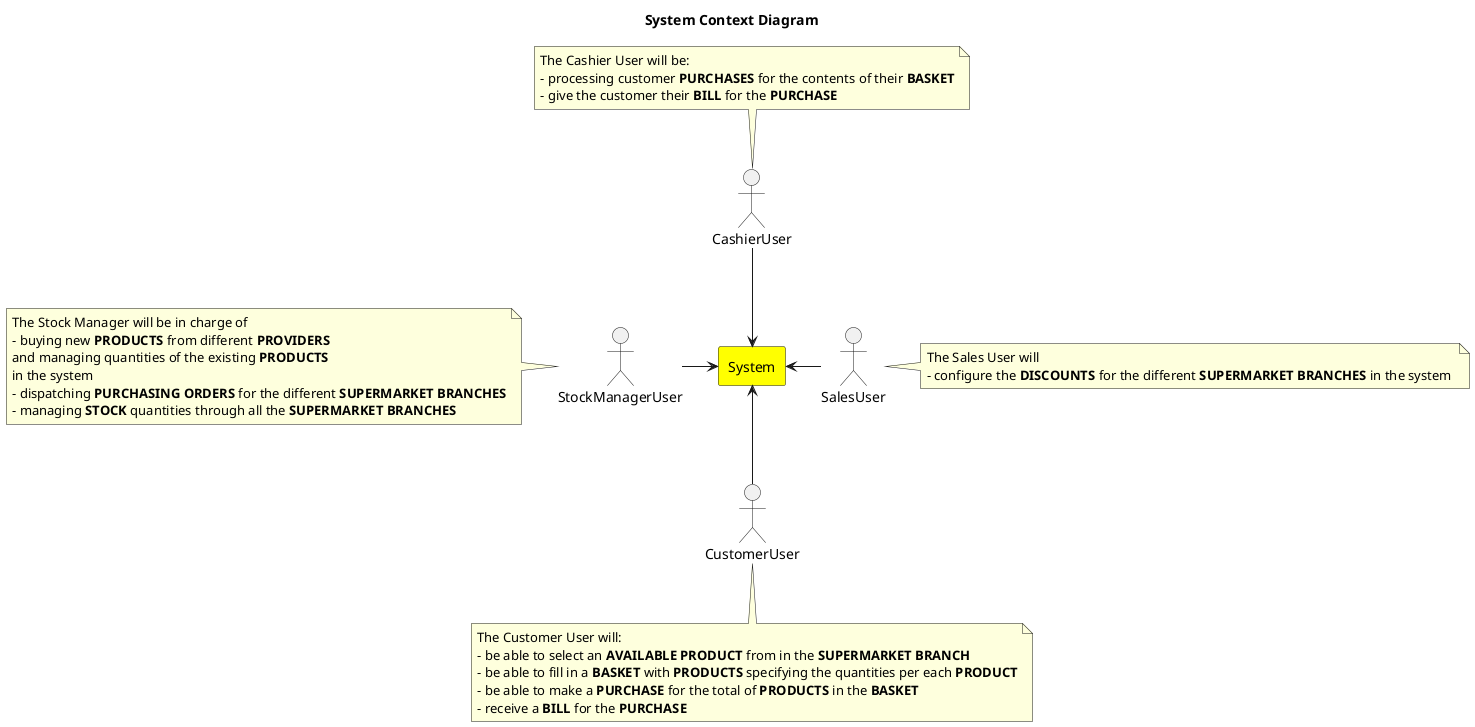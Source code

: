 @startuml diagram name
title
System Context Diagram
end title


'.. based off C4Model https://c4model.com/
'.. 
'.. Levels Cheatsheet:
'.. - System Context: 
'..     the big picture showing your system and whatever other systems and users it interacts with, actors, roles, personas, etc
'.. 
'.. - Container: 
'..     A container is something that needs to be running in order for the overall software system to work. 
'..     A container is essentially a context or boundary inside which some code is executed or some data is stored. 
'..     And each container is a separately deployable/runnable thing or runtime environment
'.. 
'.. - Component:
'..     A component is a grouping of related functionality encapsulated behind a well-defined interface
'..     It's a collection of implementation classes behind an interface
'..     Aspects such as how those components are packaged (e.g. one component vs many components per JAR file, DLL, shared library, etc) is a separate and orthogonal concern.
'..     An important point to note here is that all components inside a container typically execute in the same process space. In the C4 model, components are not separately deployable units.
'.. 
'.. - Code:
'..     This is an optional level of detail and is often available on-demand from tooling such as IDEs. 
'..     Ideally this diagram would be automatically generated using tooling (e.g. an IDE or UML modelling tool),
'..     and you should consider showing only those attributes and methods that allow you to tell the story that you want to tell. 
'..     This level of detail is not recommended for anything but the most important or complex components.




Actor CustomerUser
Actor CashierUser
Actor StockManagerUser
Actor SalesUser
Rectangle System #Yellow
CustomerUser -up->  System 
CashierUser -down->  System
StockManagerUser -right->  System
SalesUser -left->  System 

note right of SalesUser
The Sales User will
- configure the **DISCOUNTS** for the different **SUPERMARKET BRANCHES** in the system 
end note
note left of StockManagerUser
The Stock Manager will be in charge of 
- buying new **PRODUCTS** from different **PROVIDERS**
and managing quantities of the existing **PRODUCTS** 
in the system
- dispatching **PURCHASING ORDERS** for the different **SUPERMARKET BRANCHES**
- managing **STOCK** quantities through all the **SUPERMARKET BRANCHES**
end note
note bottom of CustomerUser
The Customer User will:
- be able to select an **AVAILABLE PRODUCT** from in the **SUPERMARKET BRANCH**
- be able to fill in a **BASKET** with **PRODUCTS** specifying the quantities per each **PRODUCT**
- be able to make a **PURCHASE** for the total of **PRODUCTS** in the **BASKET**
- receive a **BILL** for the **PURCHASE**
end note
note top of CashierUser
The Cashier User will be:
- processing customer **PURCHASES** for the contents of their **BASKET**
- give the customer their **BILL** for the **PURCHASE**
end note


